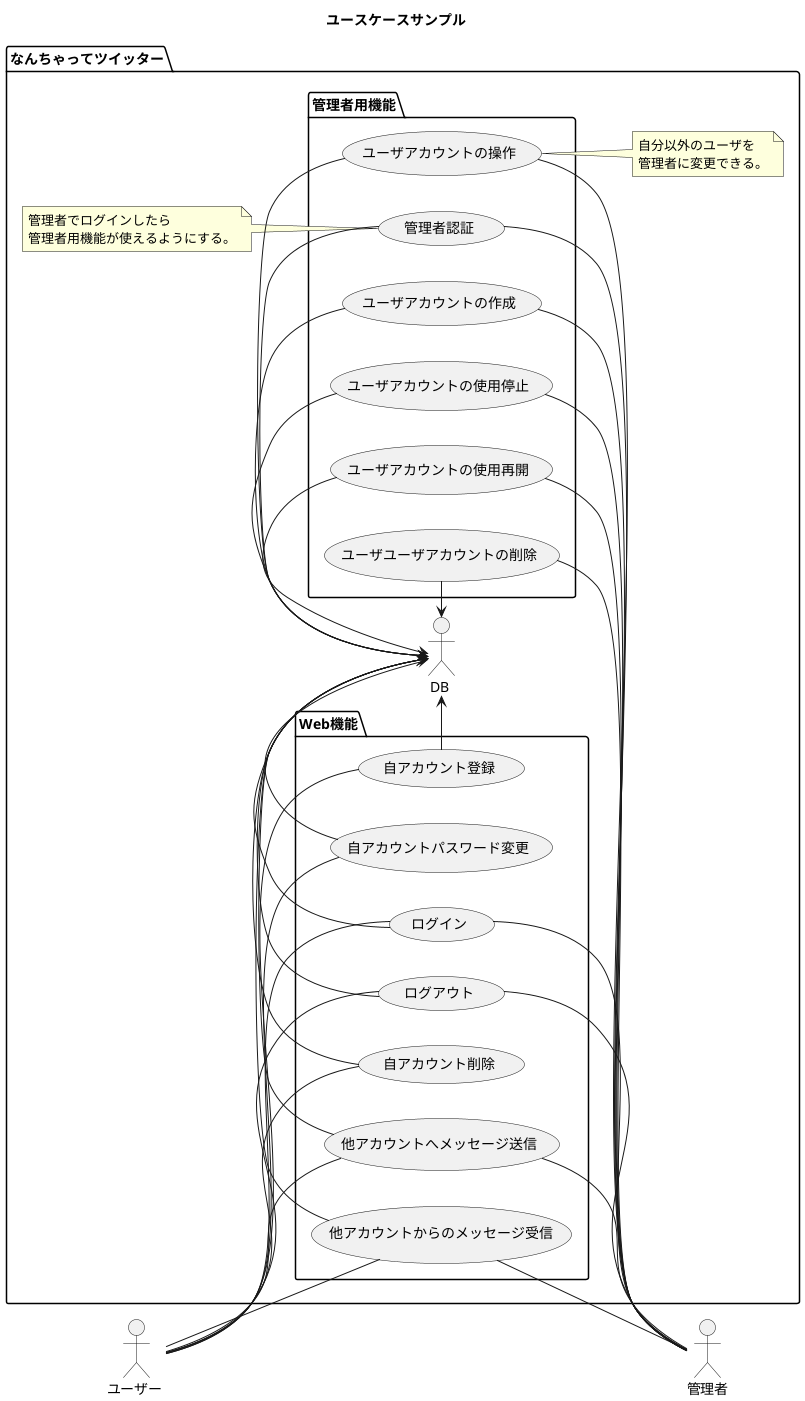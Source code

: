 @startuml
title ユースケースサンプル
left to right direction

actor :ユーザー :as user
actor :管理者: as admin

package ”なんちゃってツイッター” {
  /'
    一般用の画面。
    PCまたは携帯端末のブラウザからアクセスする。
  '/
  package "Web機能" {
   	user --(自アカウント登録)
  	user --(ログイン)
  	user --(自アカウントパスワード変更)
  	user --(自アカウント削除)
  	user --(他アカウントへメッセージ送信)
  	user --(他アカウントからのメッセージ受信)
  	user --(ログアウト)
  }

  /'
    管理者用の画面。
  '/
  package "管理者用機能" {
  	(ログイン)--admin
  	(ログアウト)--admin
  	(管理者認証)--admin
  	(ユーザアカウントの作成)--admin
  	(ユーザアカウントの操作)--admin
  	(ユーザアカウントの使用停止) -- admin
  	(ユーザアカウントの使用再開) -- admin
  	(ユーザユーザアカウントの削除) -- admin
  	(他アカウントへメッセージ送信)--admin
  	(他アカウントからのメッセージ受信)--admin
  }
  note right of ユーザアカウントの操作: 自分以外のユーザを\n管理者に変更できる。
  note left of 管理者認証: 管理者でログインしたら\n管理者用機能が使えるようにする。

  database :DB : as DB

  (自アカウント登録)->DB
  (自アカウントパスワード変更)->DB
  (ログイン)->DB
  (ログアウト)->DB
  (管理者認証)->DB
  (自アカウント削除)->DB
  (他アカウントへメッセージ送信)->DB
  (他アカウントからのメッセージ受信)->DB
  DB<-(ユーザアカウントの作成)
  DB<-(ユーザアカウントの使用停止)
  DB<-(ユーザアカウントの使用再開)
  DB<-(ユーザユーザアカウントの削除)
  DB<-(ユーザアカウントの操作)
}

@enduml
